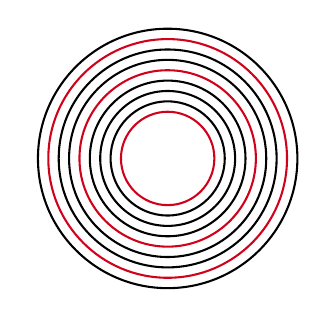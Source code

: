 

\tikzset{every picture/.style={line width=0.75pt}} %set default line width to 0.75pt        

\begin{tikzpicture}[x=0.75pt,y=0.75pt,yscale=-0.5,xscale=0.5]
%uncomment if require: \path (0,524); %set diagram left start at 0, and has height of 524

%Shape: Circle [id:dp869385809432774] 
\draw  [color={rgb, 255:red, 0; green, 0; blue, 0 }  ,draw opacity=1 ] (284,246) .. controls (284,210.1) and (313.1,181) .. (349,181) .. controls (384.9,181) and (414,210.1) .. (414,246) .. controls (414,281.9) and (384.9,311) .. (349,311) .. controls (313.1,311) and (284,281.9) .. (284,246) -- cycle ;
%Shape: Circle [id:dp7806306199801649] 
\draw  [color={rgb, 255:red, 0; green, 0; blue, 0 }  ,draw opacity=1 ] (224,246) .. controls (224,176.96) and (279.96,121) .. (349,121) .. controls (418.04,121) and (474,176.96) .. (474,246) .. controls (474,315.04) and (418.04,371) .. (349,371) .. controls (279.96,371) and (224,315.04) .. (224,246) -- cycle ;
%Shape: Circle [id:dp8233384841609706] 
\draw  [color={rgb, 255:red, 208; green, 2; blue, 27 }  ,draw opacity=1 ] (234,246) .. controls (234,182.49) and (285.49,131) .. (349,131) .. controls (412.51,131) and (464,182.49) .. (464,246) .. controls (464,309.51) and (412.51,361) .. (349,361) .. controls (285.49,361) and (234,309.51) .. (234,246) -- cycle ;
%Shape: Circle [id:dp7720434445464976] 
\draw  [color={rgb, 255:red, 208; green, 2; blue, 27 }  ,draw opacity=1 ] (264,246) .. controls (264,199.06) and (302.06,161) .. (349,161) .. controls (395.94,161) and (434,199.06) .. (434,246) .. controls (434,292.94) and (395.94,331) .. (349,331) .. controls (302.06,331) and (264,292.94) .. (264,246) -- cycle ;
%Shape: Circle [id:dp2429224445128133] 
\draw  [color={rgb, 255:red, 0; green, 0; blue, 0 }  ,draw opacity=1 ] (244,246) .. controls (244,188.01) and (291.01,141) .. (349,141) .. controls (406.99,141) and (454,188.01) .. (454,246) .. controls (454,303.99) and (406.99,351) .. (349,351) .. controls (291.01,351) and (244,303.99) .. (244,246) -- cycle ;
%Shape: Circle [id:dp4627265398772462] 
\draw  [color={rgb, 255:red, 0; green, 0; blue, 0 }  ,draw opacity=1 ] (274,246) .. controls (274,204.58) and (307.58,171) .. (349,171) .. controls (390.42,171) and (424,204.58) .. (424,246) .. controls (424,287.42) and (390.42,321) .. (349,321) .. controls (307.58,321) and (274,287.42) .. (274,246) -- cycle ;
%Shape: Circle [id:dp6645706754143013] 
\draw   (254,246) .. controls (254,193.53) and (296.53,151) .. (349,151) .. controls (401.47,151) and (444,193.53) .. (444,246) .. controls (444,298.47) and (401.47,341) .. (349,341) .. controls (296.53,341) and (254,298.47) .. (254,246) -- cycle ;
%Shape: Circle [id:dp3197701636389194] 
\draw  [color={rgb, 255:red, 0; green, 0; blue, 0 }  ,draw opacity=1 ] (294,246) .. controls (294,215.62) and (318.62,191) .. (349,191) .. controls (379.38,191) and (404,215.62) .. (404,246) .. controls (404,276.38) and (379.38,301) .. (349,301) .. controls (318.62,301) and (294,276.38) .. (294,246) -- cycle ;
%Shape: Circle [id:dp16559336408879632] 
\draw  [color={rgb, 255:red, 208; green, 2; blue, 27 }  ,draw opacity=1 ] (304,246) .. controls (304,221.15) and (324.15,201) .. (349,201) .. controls (373.85,201) and (394,221.15) .. (394,246) .. controls (394,270.85) and (373.85,291) .. (349,291) .. controls (324.15,291) and (304,270.85) .. (304,246) -- cycle ;




\end{tikzpicture}
